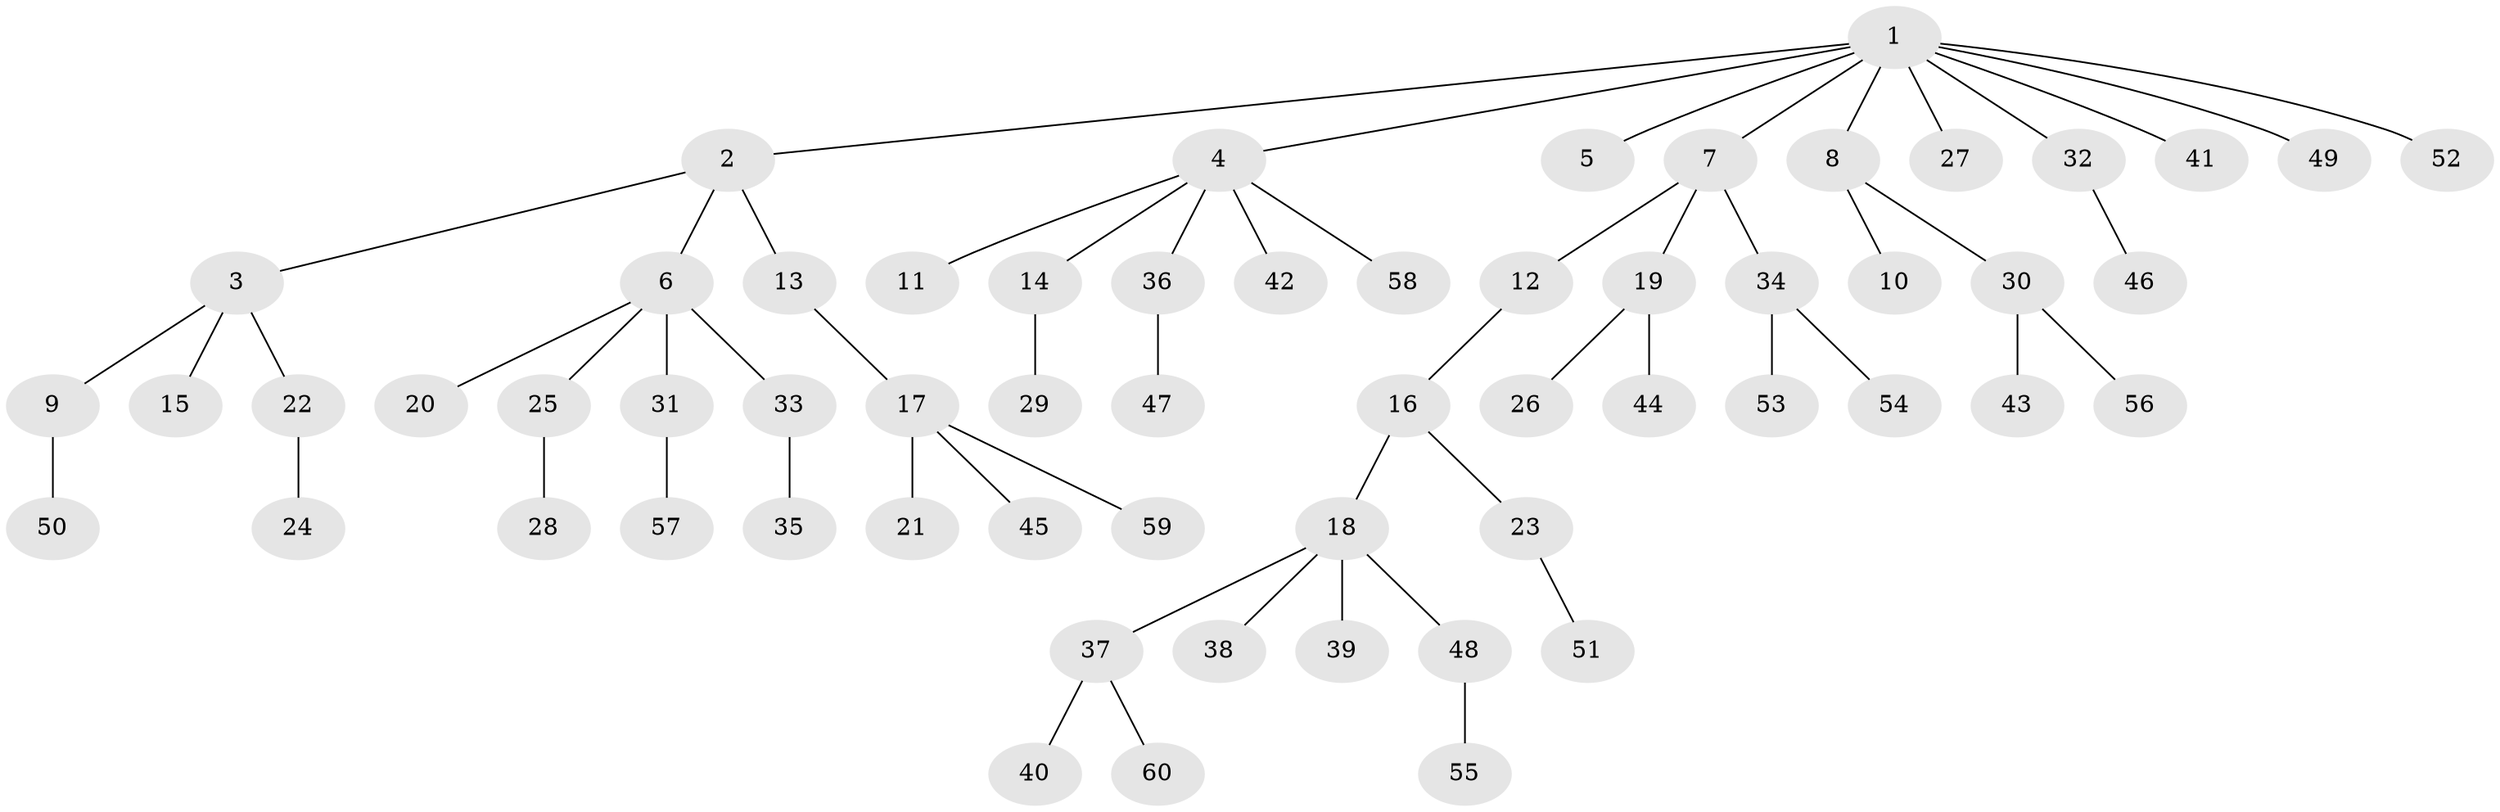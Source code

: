 // coarse degree distribution, {4: 0.10526315789473684, 1: 0.631578947368421, 7: 0.05263157894736842, 2: 0.15789473684210525, 3: 0.05263157894736842}
// Generated by graph-tools (version 1.1) at 2025/37/03/04/25 23:37:23]
// undirected, 60 vertices, 59 edges
graph export_dot {
  node [color=gray90,style=filled];
  1;
  2;
  3;
  4;
  5;
  6;
  7;
  8;
  9;
  10;
  11;
  12;
  13;
  14;
  15;
  16;
  17;
  18;
  19;
  20;
  21;
  22;
  23;
  24;
  25;
  26;
  27;
  28;
  29;
  30;
  31;
  32;
  33;
  34;
  35;
  36;
  37;
  38;
  39;
  40;
  41;
  42;
  43;
  44;
  45;
  46;
  47;
  48;
  49;
  50;
  51;
  52;
  53;
  54;
  55;
  56;
  57;
  58;
  59;
  60;
  1 -- 2;
  1 -- 4;
  1 -- 5;
  1 -- 7;
  1 -- 8;
  1 -- 27;
  1 -- 32;
  1 -- 41;
  1 -- 49;
  1 -- 52;
  2 -- 3;
  2 -- 6;
  2 -- 13;
  3 -- 9;
  3 -- 15;
  3 -- 22;
  4 -- 11;
  4 -- 14;
  4 -- 36;
  4 -- 42;
  4 -- 58;
  6 -- 20;
  6 -- 25;
  6 -- 31;
  6 -- 33;
  7 -- 12;
  7 -- 19;
  7 -- 34;
  8 -- 10;
  8 -- 30;
  9 -- 50;
  12 -- 16;
  13 -- 17;
  14 -- 29;
  16 -- 18;
  16 -- 23;
  17 -- 21;
  17 -- 45;
  17 -- 59;
  18 -- 37;
  18 -- 38;
  18 -- 39;
  18 -- 48;
  19 -- 26;
  19 -- 44;
  22 -- 24;
  23 -- 51;
  25 -- 28;
  30 -- 43;
  30 -- 56;
  31 -- 57;
  32 -- 46;
  33 -- 35;
  34 -- 53;
  34 -- 54;
  36 -- 47;
  37 -- 40;
  37 -- 60;
  48 -- 55;
}

